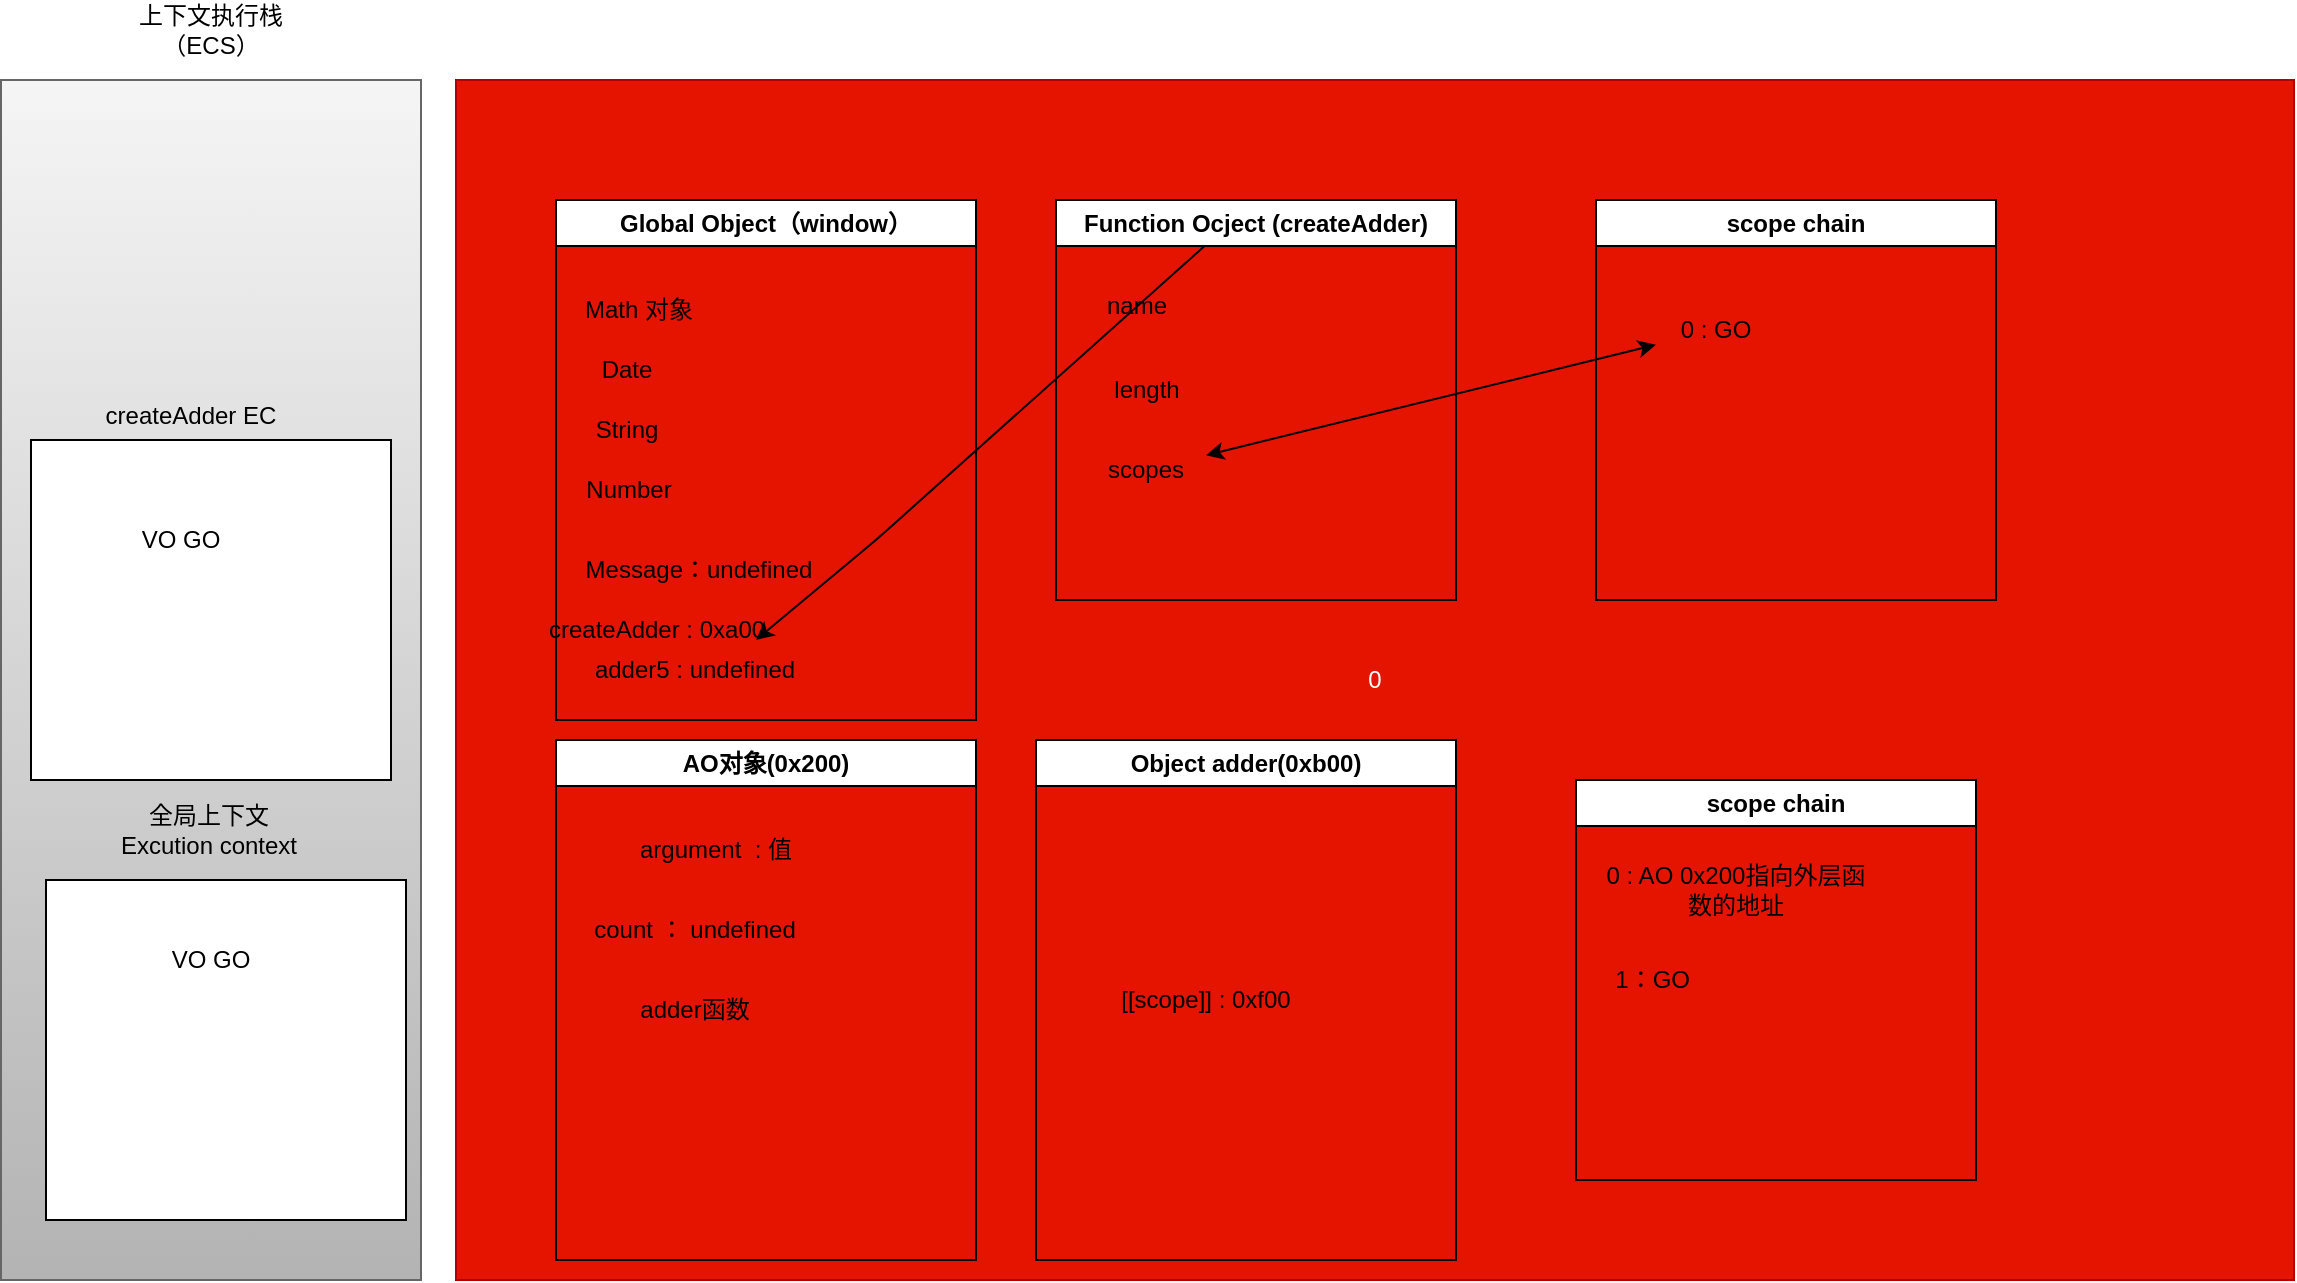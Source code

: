 <mxfile>
    <diagram id="H-qV4suAZmkbw72FWHia" name="第 1 页">
        <mxGraphModel dx="468" dy="1139" grid="1" gridSize="10" guides="1" tooltips="1" connect="1" arrows="1" fold="1" page="1" pageScale="1" pageWidth="1169" pageHeight="827" math="0" shadow="0">
            <root>
                <mxCell id="0"/>
                <mxCell id="1" parent="0"/>
                <mxCell id="2" value="" style="rounded=0;whiteSpace=wrap;html=1;fillColor=#f5f5f5;strokeColor=#666666;gradientColor=#b3b3b3;" vertex="1" parent="1">
                    <mxGeometry x="22.5" y="170" width="210" height="600" as="geometry"/>
                </mxCell>
                <mxCell id="3" value="0" style="rounded=0;whiteSpace=wrap;html=1;fillColor=#e51400;fontColor=#ffffff;strokeColor=#B20000;" vertex="1" parent="1">
                    <mxGeometry x="250" y="170" width="919" height="600" as="geometry"/>
                </mxCell>
                <mxCell id="4" value="Global Object（window）" style="swimlane;whiteSpace=wrap;html=1;" vertex="1" parent="1">
                    <mxGeometry x="300" y="230" width="210" height="260" as="geometry"/>
                </mxCell>
                <mxCell id="5" value="Math 对象" style="text;html=1;align=center;verticalAlign=middle;resizable=0;points=[];autosize=1;strokeColor=none;fillColor=none;" vertex="1" parent="4">
                    <mxGeometry x="1" y="40" width="80" height="30" as="geometry"/>
                </mxCell>
                <mxCell id="6" value="Date" style="text;html=1;align=center;verticalAlign=middle;resizable=0;points=[];autosize=1;strokeColor=none;fillColor=none;" vertex="1" parent="4">
                    <mxGeometry x="10" y="70" width="50" height="30" as="geometry"/>
                </mxCell>
                <mxCell id="7" value="" style="edgeStyle=none;html=1;" edge="1" parent="4" source="6" target="5">
                    <mxGeometry relative="1" as="geometry"/>
                </mxCell>
                <mxCell id="8" value="String" style="text;html=1;align=center;verticalAlign=middle;resizable=0;points=[];autosize=1;strokeColor=none;fillColor=none;" vertex="1" parent="4">
                    <mxGeometry x="10" y="100" width="50" height="30" as="geometry"/>
                </mxCell>
                <mxCell id="9" value="Number" style="text;html=1;align=center;verticalAlign=middle;resizable=0;points=[];autosize=1;strokeColor=none;fillColor=none;" vertex="1" parent="4">
                    <mxGeometry x="1" y="130" width="70" height="30" as="geometry"/>
                </mxCell>
                <mxCell id="10" value="Message：undefined" style="text;html=1;align=center;verticalAlign=middle;resizable=0;points=[];autosize=1;strokeColor=none;fillColor=none;" vertex="1" parent="4">
                    <mxGeometry x="1" y="170" width="140" height="30" as="geometry"/>
                </mxCell>
                <mxCell id="11" value="createAdder : 0xa00" style="text;html=1;align=center;verticalAlign=middle;resizable=0;points=[];autosize=1;strokeColor=none;fillColor=none;" vertex="1" parent="4">
                    <mxGeometry x="-15" y="200" width="130" height="30" as="geometry"/>
                </mxCell>
                <mxCell id="12" value="" style="endArrow=classic;startArrow=classic;html=1;entryX=0.5;entryY=0;entryDx=0;entryDy=0;" edge="1" parent="4" target="14">
                    <mxGeometry width="50" height="50" relative="1" as="geometry">
                        <mxPoint x="100" y="220" as="sourcePoint"/>
                        <mxPoint x="150" y="170" as="targetPoint"/>
                        <Array as="points">
                            <mxPoint x="160" y="170"/>
                        </Array>
                    </mxGeometry>
                </mxCell>
                <mxCell id="27" value="adder5 : undefined" style="text;html=1;align=center;verticalAlign=middle;whiteSpace=wrap;rounded=0;" vertex="1" parent="4">
                    <mxGeometry y="220" width="139" height="30" as="geometry"/>
                </mxCell>
                <mxCell id="13" value="上下文执行栈（ECS）" style="text;html=1;align=center;verticalAlign=middle;whiteSpace=wrap;rounded=0;" vertex="1" parent="1">
                    <mxGeometry x="80" y="130" width="95" height="30" as="geometry"/>
                </mxCell>
                <mxCell id="14" value="Function Ocject (createAdder)" style="swimlane;whiteSpace=wrap;html=1;" vertex="1" parent="1">
                    <mxGeometry x="550" y="230" width="200" height="200" as="geometry"/>
                </mxCell>
                <mxCell id="15" value="length" style="text;html=1;align=center;verticalAlign=middle;resizable=0;points=[];autosize=1;strokeColor=none;fillColor=none;" vertex="1" parent="14">
                    <mxGeometry x="15" y="80" width="60" height="30" as="geometry"/>
                </mxCell>
                <mxCell id="16" value="name" style="text;html=1;align=center;verticalAlign=middle;resizable=0;points=[];autosize=1;strokeColor=none;fillColor=none;" vertex="1" parent="14">
                    <mxGeometry x="15" y="38" width="50" height="30" as="geometry"/>
                </mxCell>
                <mxCell id="20" value="scopes" style="text;html=1;align=center;verticalAlign=middle;whiteSpace=wrap;rounded=0;" vertex="1" parent="14">
                    <mxGeometry x="15" y="120" width="60" height="30" as="geometry"/>
                </mxCell>
                <mxCell id="17" value="" style="rounded=0;whiteSpace=wrap;html=1;" vertex="1" parent="1">
                    <mxGeometry x="45" y="570" width="180" height="170" as="geometry"/>
                </mxCell>
                <mxCell id="18" value="全局上下文&lt;div&gt;Excution context&lt;/div&gt;" style="text;html=1;align=center;verticalAlign=middle;whiteSpace=wrap;rounded=0;" vertex="1" parent="1">
                    <mxGeometry x="80" y="530" width="92.5" height="30" as="geometry"/>
                </mxCell>
                <mxCell id="19" value="VO GO" style="text;html=1;align=center;verticalAlign=middle;whiteSpace=wrap;rounded=0;" vertex="1" parent="1">
                    <mxGeometry x="65" y="580" width="125" height="60" as="geometry"/>
                </mxCell>
                <mxCell id="21" value="scope chain" style="swimlane;whiteSpace=wrap;html=1;" vertex="1" parent="1">
                    <mxGeometry x="820" y="230" width="200" height="200" as="geometry"/>
                </mxCell>
                <mxCell id="25" value="0 : GO" style="text;html=1;align=center;verticalAlign=middle;whiteSpace=wrap;rounded=0;" vertex="1" parent="1">
                    <mxGeometry x="850" y="280" width="60" height="30" as="geometry"/>
                </mxCell>
                <mxCell id="26" value="" style="endArrow=classic;startArrow=classic;html=1;" edge="1" parent="1" source="20" target="25">
                    <mxGeometry width="50" height="50" relative="1" as="geometry">
                        <mxPoint x="680" y="300" as="sourcePoint"/>
                        <mxPoint x="730" y="250" as="targetPoint"/>
                    </mxGeometry>
                </mxCell>
                <mxCell id="29" value="" style="rounded=0;whiteSpace=wrap;html=1;" vertex="1" parent="1">
                    <mxGeometry x="37.5" y="350" width="180" height="170" as="geometry"/>
                </mxCell>
                <mxCell id="30" value="createAdder EC&lt;div&gt;&lt;br&gt;&lt;/div&gt;" style="text;html=1;align=center;verticalAlign=middle;whiteSpace=wrap;rounded=0;" vertex="1" parent="1">
                    <mxGeometry x="45" y="330" width="145" height="30" as="geometry"/>
                </mxCell>
                <mxCell id="31" value="VO GO" style="text;html=1;align=center;verticalAlign=middle;whiteSpace=wrap;rounded=0;" vertex="1" parent="1">
                    <mxGeometry x="50" y="370" width="125" height="60" as="geometry"/>
                </mxCell>
                <mxCell id="32" value="AO对象(0x200)" style="swimlane;whiteSpace=wrap;html=1;" vertex="1" parent="1">
                    <mxGeometry x="300" y="500" width="210" height="260" as="geometry"/>
                </mxCell>
                <mxCell id="35" value="" style="edgeStyle=none;html=1;" edge="1" parent="32">
                    <mxGeometry relative="1" as="geometry">
                        <mxPoint x="38" y="70" as="sourcePoint"/>
                        <mxPoint x="38" y="70" as="targetPoint"/>
                    </mxGeometry>
                </mxCell>
                <mxCell id="38" value="count ： undefined" style="text;html=1;align=center;verticalAlign=middle;resizable=0;points=[];autosize=1;strokeColor=none;fillColor=none;" vertex="1" parent="32">
                    <mxGeometry x="9" y="80" width="120" height="30" as="geometry"/>
                </mxCell>
                <mxCell id="41" value="adder函数" style="text;html=1;align=center;verticalAlign=middle;whiteSpace=wrap;rounded=0;" vertex="1" parent="32">
                    <mxGeometry y="120" width="139" height="30" as="geometry"/>
                </mxCell>
                <mxCell id="42" value="argument&amp;nbsp; : 值" style="text;html=1;align=center;verticalAlign=middle;whiteSpace=wrap;rounded=0;" vertex="1" parent="1">
                    <mxGeometry x="310" y="540" width="140" height="30" as="geometry"/>
                </mxCell>
                <mxCell id="43" value="Object adder(0xb00)" style="swimlane;whiteSpace=wrap;html=1;" vertex="1" parent="1">
                    <mxGeometry x="540" y="500" width="210" height="260" as="geometry"/>
                </mxCell>
                <mxCell id="44" value="" style="edgeStyle=none;html=1;" edge="1" parent="43">
                    <mxGeometry relative="1" as="geometry">
                        <mxPoint x="38" y="70" as="sourcePoint"/>
                        <mxPoint x="38" y="70" as="targetPoint"/>
                    </mxGeometry>
                </mxCell>
                <mxCell id="47" value="[[scope]] : 0xf00" style="text;html=1;align=center;verticalAlign=middle;whiteSpace=wrap;rounded=0;" vertex="1" parent="43">
                    <mxGeometry x="30" y="115" width="110" height="30" as="geometry"/>
                </mxCell>
                <mxCell id="49" value="scope chain" style="swimlane;whiteSpace=wrap;html=1;" vertex="1" parent="1">
                    <mxGeometry x="810" y="520" width="200" height="200" as="geometry"/>
                </mxCell>
                <mxCell id="51" value="1：GO&amp;nbsp;" style="text;html=1;align=center;verticalAlign=middle;whiteSpace=wrap;rounded=0;" vertex="1" parent="49">
                    <mxGeometry x="10" y="85" width="60" height="30" as="geometry"/>
                </mxCell>
                <mxCell id="50" value="0 : AO 0x200&lt;span style=&quot;background-color: transparent;&quot;&gt;&lt;font style=&quot;color: light-dark(rgb(0, 0, 0), rgb(255, 240, 239));&quot;&gt;指向外层函数的地址&lt;/font&gt;&lt;/span&gt;" style="text;html=1;align=center;verticalAlign=middle;whiteSpace=wrap;rounded=0;" vertex="1" parent="1">
                    <mxGeometry x="820" y="560" width="140" height="30" as="geometry"/>
                </mxCell>
            </root>
        </mxGraphModel>
    </diagram>
</mxfile>